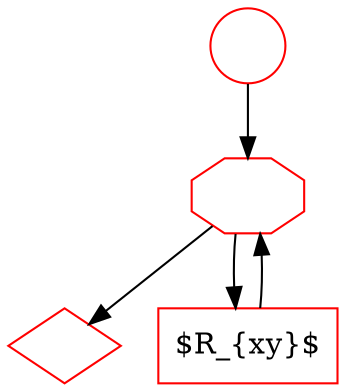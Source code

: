 digraph G {

    S [label="", shape=circle, color=red];
    E [label="", shape=diamond, color=red];

    W [label="", shape=octagon, color=red];

    M [label="$R_{xy}$", shape=rect, color=red];

S->W;

M->W;

W->E;
W->M;


}
